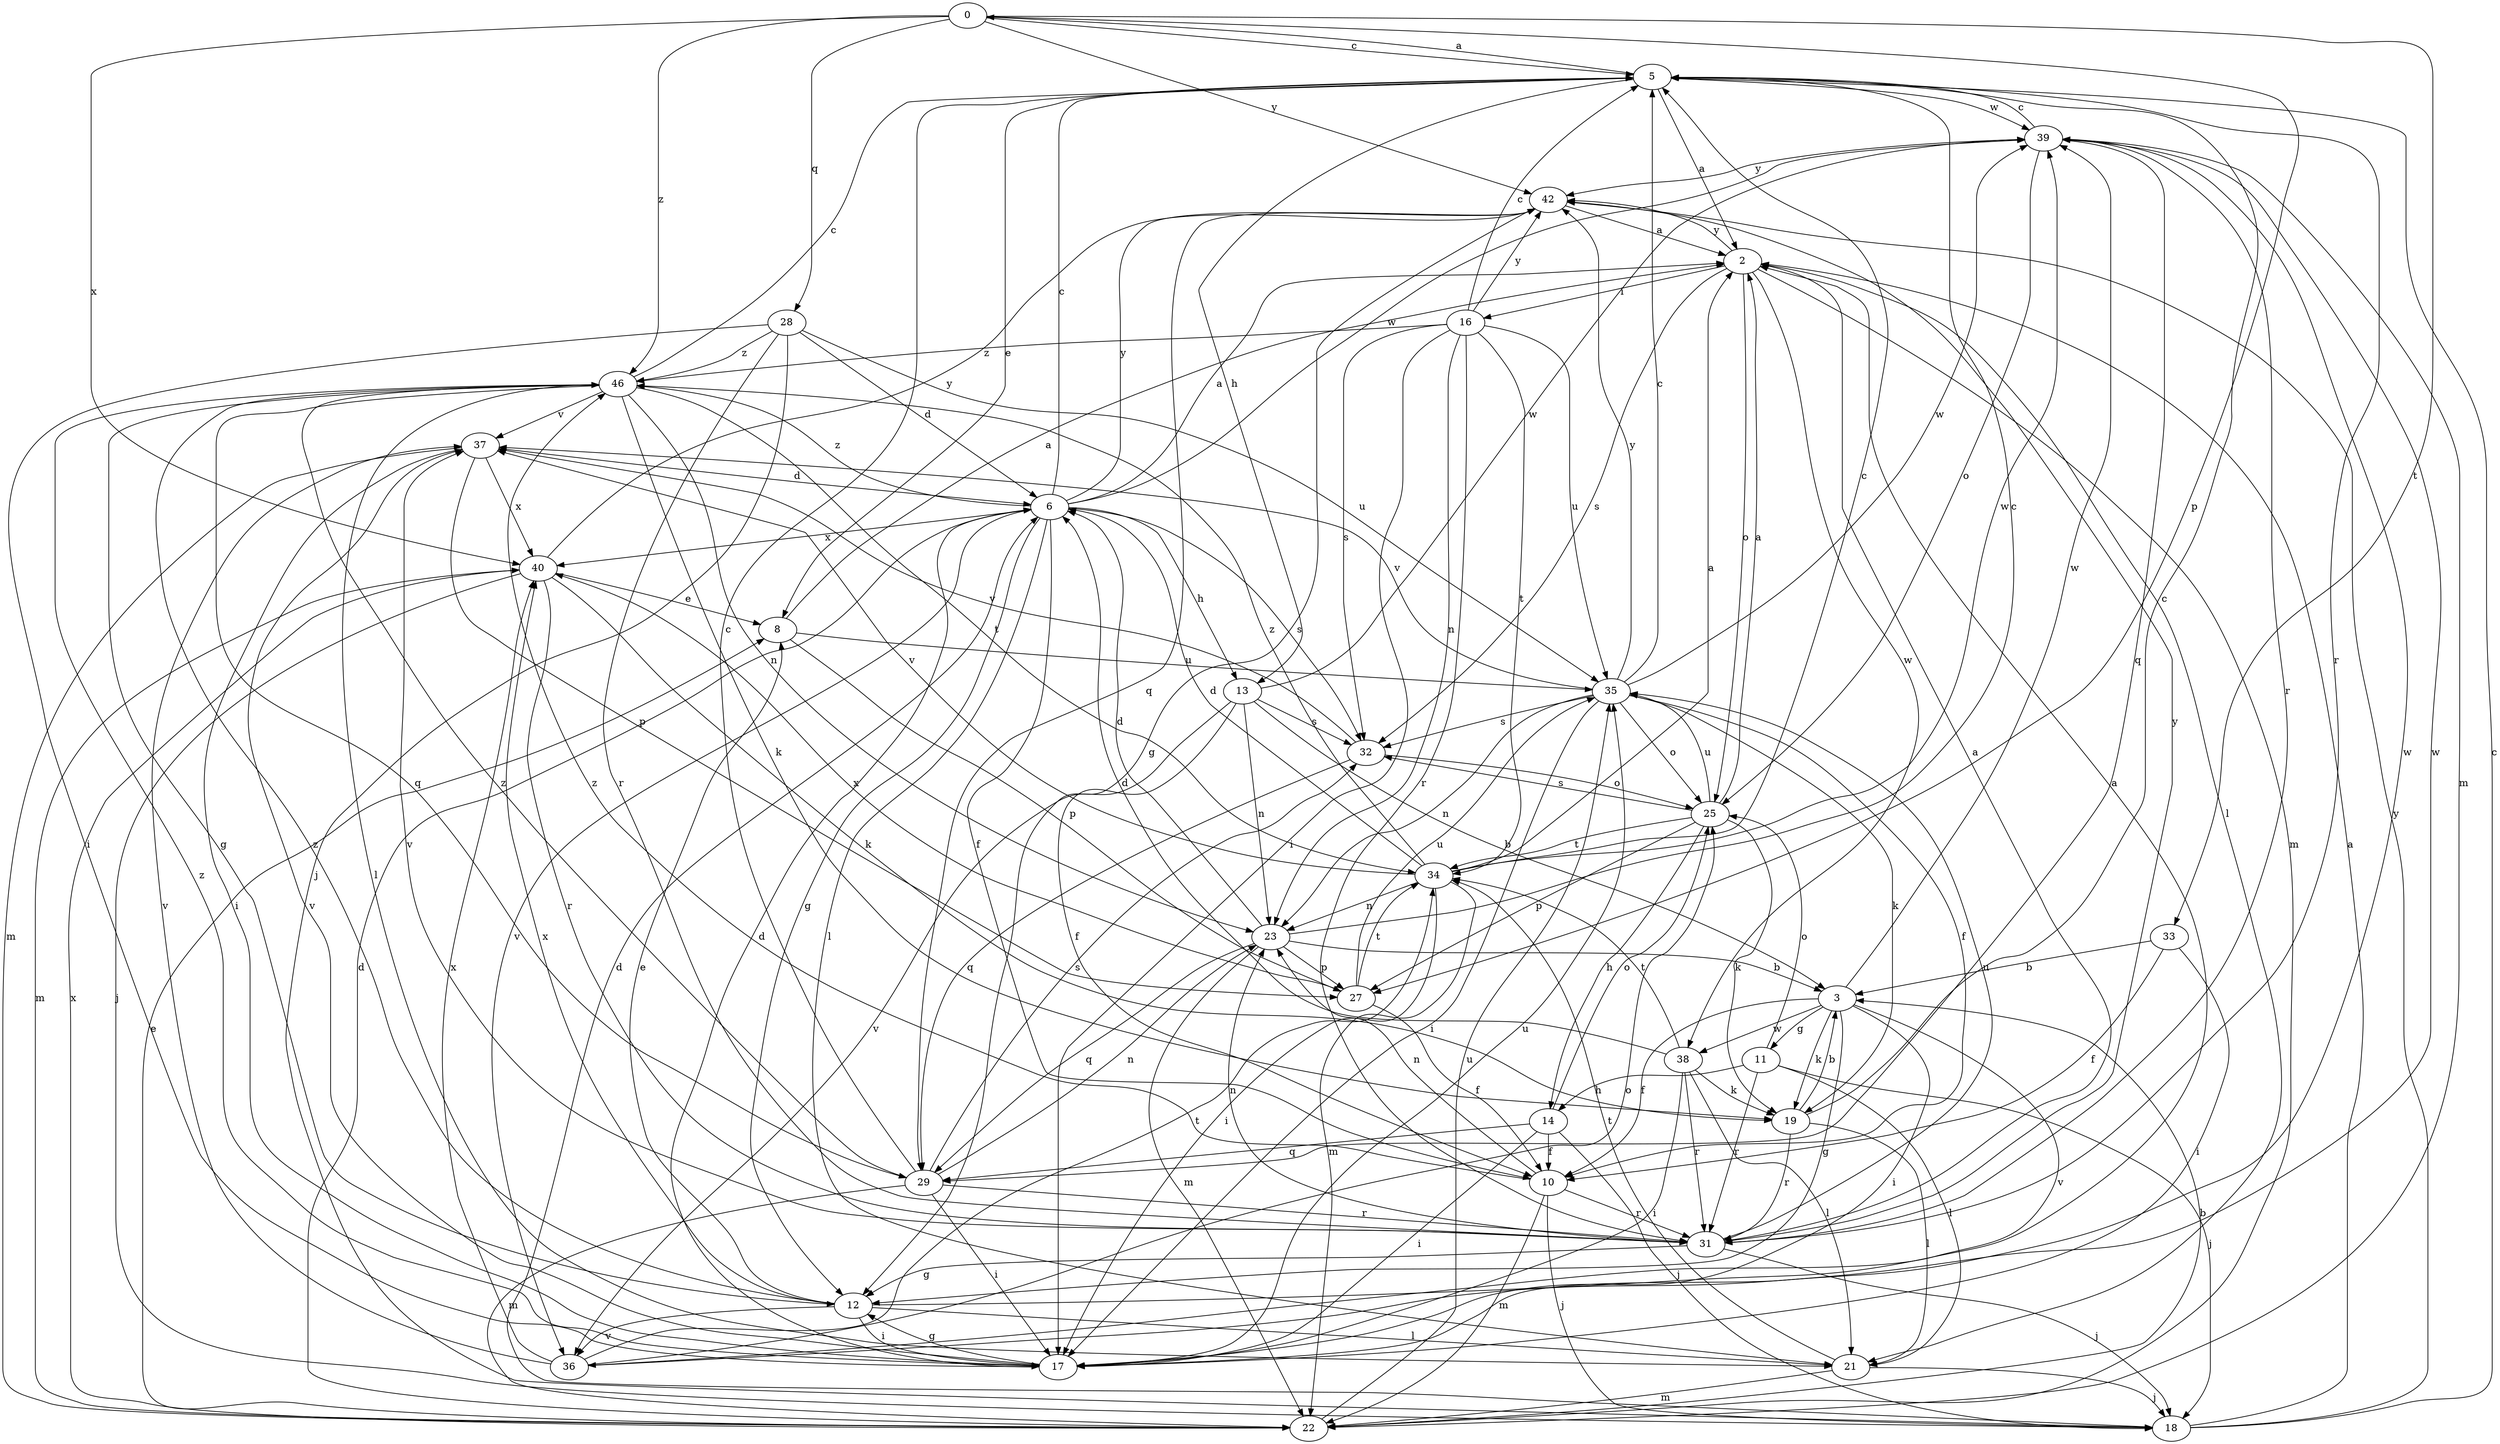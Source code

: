 strict digraph  {
0;
2;
3;
5;
6;
8;
10;
11;
12;
13;
14;
16;
17;
18;
19;
21;
22;
23;
25;
27;
28;
29;
31;
32;
33;
34;
35;
36;
37;
38;
39;
40;
42;
46;
0 -> 5  [label=c];
0 -> 27  [label=p];
0 -> 28  [label=q];
0 -> 33  [label=t];
0 -> 40  [label=x];
0 -> 42  [label=y];
0 -> 46  [label=z];
2 -> 16  [label=i];
2 -> 21  [label=l];
2 -> 22  [label=m];
2 -> 25  [label=o];
2 -> 32  [label=s];
2 -> 38  [label=w];
2 -> 42  [label=y];
3 -> 10  [label=f];
3 -> 11  [label=g];
3 -> 12  [label=g];
3 -> 17  [label=i];
3 -> 19  [label=k];
3 -> 36  [label=v];
3 -> 38  [label=w];
3 -> 39  [label=w];
5 -> 0  [label=a];
5 -> 2  [label=a];
5 -> 8  [label=e];
5 -> 13  [label=h];
5 -> 31  [label=r];
5 -> 39  [label=w];
6 -> 2  [label=a];
6 -> 5  [label=c];
6 -> 10  [label=f];
6 -> 12  [label=g];
6 -> 13  [label=h];
6 -> 21  [label=l];
6 -> 32  [label=s];
6 -> 36  [label=v];
6 -> 39  [label=w];
6 -> 40  [label=x];
6 -> 42  [label=y];
6 -> 46  [label=z];
8 -> 2  [label=a];
8 -> 27  [label=p];
8 -> 35  [label=u];
10 -> 18  [label=j];
10 -> 22  [label=m];
10 -> 23  [label=n];
10 -> 31  [label=r];
10 -> 46  [label=z];
11 -> 14  [label=h];
11 -> 18  [label=j];
11 -> 21  [label=l];
11 -> 25  [label=o];
11 -> 31  [label=r];
12 -> 2  [label=a];
12 -> 8  [label=e];
12 -> 17  [label=i];
12 -> 21  [label=l];
12 -> 36  [label=v];
12 -> 40  [label=x];
12 -> 46  [label=z];
13 -> 3  [label=b];
13 -> 10  [label=f];
13 -> 23  [label=n];
13 -> 32  [label=s];
13 -> 36  [label=v];
13 -> 39  [label=w];
14 -> 10  [label=f];
14 -> 17  [label=i];
14 -> 18  [label=j];
14 -> 25  [label=o];
14 -> 29  [label=q];
16 -> 5  [label=c];
16 -> 17  [label=i];
16 -> 23  [label=n];
16 -> 31  [label=r];
16 -> 32  [label=s];
16 -> 34  [label=t];
16 -> 35  [label=u];
16 -> 42  [label=y];
16 -> 46  [label=z];
17 -> 6  [label=d];
17 -> 12  [label=g];
17 -> 35  [label=u];
17 -> 37  [label=v];
17 -> 39  [label=w];
17 -> 46  [label=z];
18 -> 2  [label=a];
18 -> 5  [label=c];
18 -> 6  [label=d];
18 -> 42  [label=y];
19 -> 3  [label=b];
19 -> 5  [label=c];
19 -> 21  [label=l];
19 -> 31  [label=r];
21 -> 18  [label=j];
21 -> 22  [label=m];
21 -> 34  [label=t];
22 -> 3  [label=b];
22 -> 6  [label=d];
22 -> 8  [label=e];
22 -> 35  [label=u];
22 -> 40  [label=x];
23 -> 3  [label=b];
23 -> 5  [label=c];
23 -> 6  [label=d];
23 -> 22  [label=m];
23 -> 27  [label=p];
23 -> 29  [label=q];
25 -> 2  [label=a];
25 -> 14  [label=h];
25 -> 19  [label=k];
25 -> 27  [label=p];
25 -> 32  [label=s];
25 -> 34  [label=t];
25 -> 35  [label=u];
27 -> 10  [label=f];
27 -> 34  [label=t];
27 -> 35  [label=u];
27 -> 40  [label=x];
28 -> 6  [label=d];
28 -> 17  [label=i];
28 -> 18  [label=j];
28 -> 31  [label=r];
28 -> 35  [label=u];
28 -> 46  [label=z];
29 -> 5  [label=c];
29 -> 17  [label=i];
29 -> 22  [label=m];
29 -> 23  [label=n];
29 -> 31  [label=r];
29 -> 32  [label=s];
29 -> 46  [label=z];
31 -> 2  [label=a];
31 -> 12  [label=g];
31 -> 18  [label=j];
31 -> 23  [label=n];
31 -> 35  [label=u];
31 -> 37  [label=v];
31 -> 42  [label=y];
32 -> 25  [label=o];
32 -> 29  [label=q];
32 -> 37  [label=v];
33 -> 3  [label=b];
33 -> 10  [label=f];
33 -> 17  [label=i];
34 -> 2  [label=a];
34 -> 5  [label=c];
34 -> 6  [label=d];
34 -> 17  [label=i];
34 -> 22  [label=m];
34 -> 23  [label=n];
34 -> 37  [label=v];
34 -> 39  [label=w];
34 -> 46  [label=z];
35 -> 5  [label=c];
35 -> 10  [label=f];
35 -> 17  [label=i];
35 -> 19  [label=k];
35 -> 23  [label=n];
35 -> 25  [label=o];
35 -> 32  [label=s];
35 -> 37  [label=v];
35 -> 39  [label=w];
35 -> 42  [label=y];
36 -> 25  [label=o];
36 -> 34  [label=t];
36 -> 37  [label=v];
36 -> 39  [label=w];
36 -> 40  [label=x];
37 -> 6  [label=d];
37 -> 17  [label=i];
37 -> 22  [label=m];
37 -> 27  [label=p];
37 -> 40  [label=x];
38 -> 6  [label=d];
38 -> 17  [label=i];
38 -> 19  [label=k];
38 -> 21  [label=l];
38 -> 31  [label=r];
38 -> 34  [label=t];
39 -> 5  [label=c];
39 -> 22  [label=m];
39 -> 25  [label=o];
39 -> 29  [label=q];
39 -> 31  [label=r];
39 -> 42  [label=y];
40 -> 8  [label=e];
40 -> 18  [label=j];
40 -> 19  [label=k];
40 -> 22  [label=m];
40 -> 31  [label=r];
40 -> 42  [label=y];
42 -> 2  [label=a];
42 -> 12  [label=g];
42 -> 29  [label=q];
46 -> 5  [label=c];
46 -> 12  [label=g];
46 -> 19  [label=k];
46 -> 21  [label=l];
46 -> 23  [label=n];
46 -> 29  [label=q];
46 -> 34  [label=t];
46 -> 37  [label=v];
}
